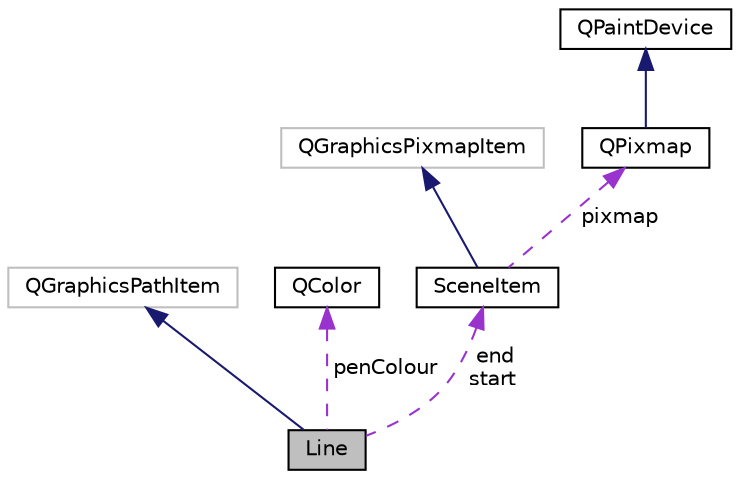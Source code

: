 digraph "Line"
{
 // LATEX_PDF_SIZE
  edge [fontname="Helvetica",fontsize="10",labelfontname="Helvetica",labelfontsize="10"];
  node [fontname="Helvetica",fontsize="10",shape=record];
  Node1 [label="Line",height=0.2,width=0.4,color="black", fillcolor="grey75", style="filled", fontcolor="black",tooltip="Line between two components on a Scene."];
  Node2 -> Node1 [dir="back",color="midnightblue",fontsize="10",style="solid",fontname="Helvetica"];
  Node2 [label="QGraphicsPathItem",height=0.2,width=0.4,color="grey75", fillcolor="white", style="filled",tooltip=" "];
  Node3 -> Node1 [dir="back",color="darkorchid3",fontsize="10",style="dashed",label=" penColour" ,fontname="Helvetica"];
  Node3 [label="QColor",height=0.2,width=0.4,color="black", fillcolor="white", style="filled",URL="/home/rhys/scripts/CircuitTester/docs/tagfiles/qtgui.tags$qcolor.html",tooltip=" "];
  Node4 -> Node1 [dir="back",color="darkorchid3",fontsize="10",style="dashed",label=" end\nstart" ,fontname="Helvetica"];
  Node4 [label="SceneItem",height=0.2,width=0.4,color="black", fillcolor="white", style="filled",URL="$classSceneItem.html",tooltip="An image on the Scene."];
  Node5 -> Node4 [dir="back",color="midnightblue",fontsize="10",style="solid",fontname="Helvetica"];
  Node5 [label="QGraphicsPixmapItem",height=0.2,width=0.4,color="grey75", fillcolor="white", style="filled",tooltip=" "];
  Node6 -> Node4 [dir="back",color="darkorchid3",fontsize="10",style="dashed",label=" pixmap" ,fontname="Helvetica"];
  Node6 [label="QPixmap",height=0.2,width=0.4,color="black", fillcolor="white", style="filled",URL="/home/rhys/scripts/CircuitTester/docs/tagfiles/qtgui.tags$qpixmap.html",tooltip=" "];
  Node7 -> Node6 [dir="back",color="midnightblue",fontsize="10",style="solid",fontname="Helvetica"];
  Node7 [label="QPaintDevice",height=0.2,width=0.4,color="black", fillcolor="white", style="filled",URL="/home/rhys/scripts/CircuitTester/docs/tagfiles/qtgui.tags$qpaintdevice.html",tooltip=" "];
}
